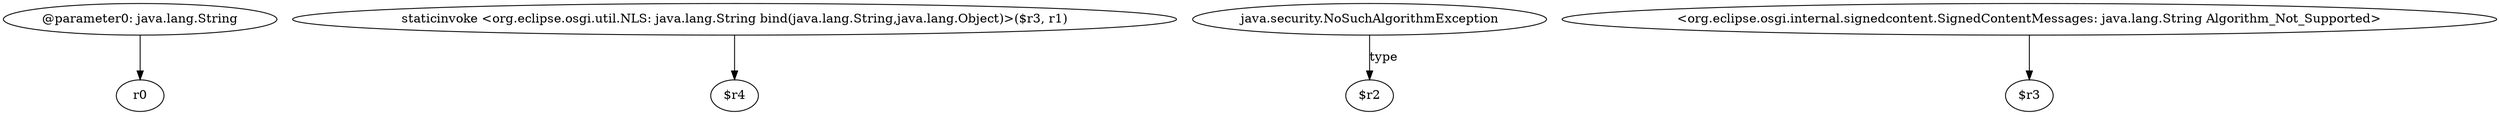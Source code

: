 digraph g {
0[label="@parameter0: java.lang.String"]
1[label="r0"]
0->1[label=""]
2[label="staticinvoke <org.eclipse.osgi.util.NLS: java.lang.String bind(java.lang.String,java.lang.Object)>($r3, r1)"]
3[label="$r4"]
2->3[label=""]
4[label="java.security.NoSuchAlgorithmException"]
5[label="$r2"]
4->5[label="type"]
6[label="<org.eclipse.osgi.internal.signedcontent.SignedContentMessages: java.lang.String Algorithm_Not_Supported>"]
7[label="$r3"]
6->7[label=""]
}